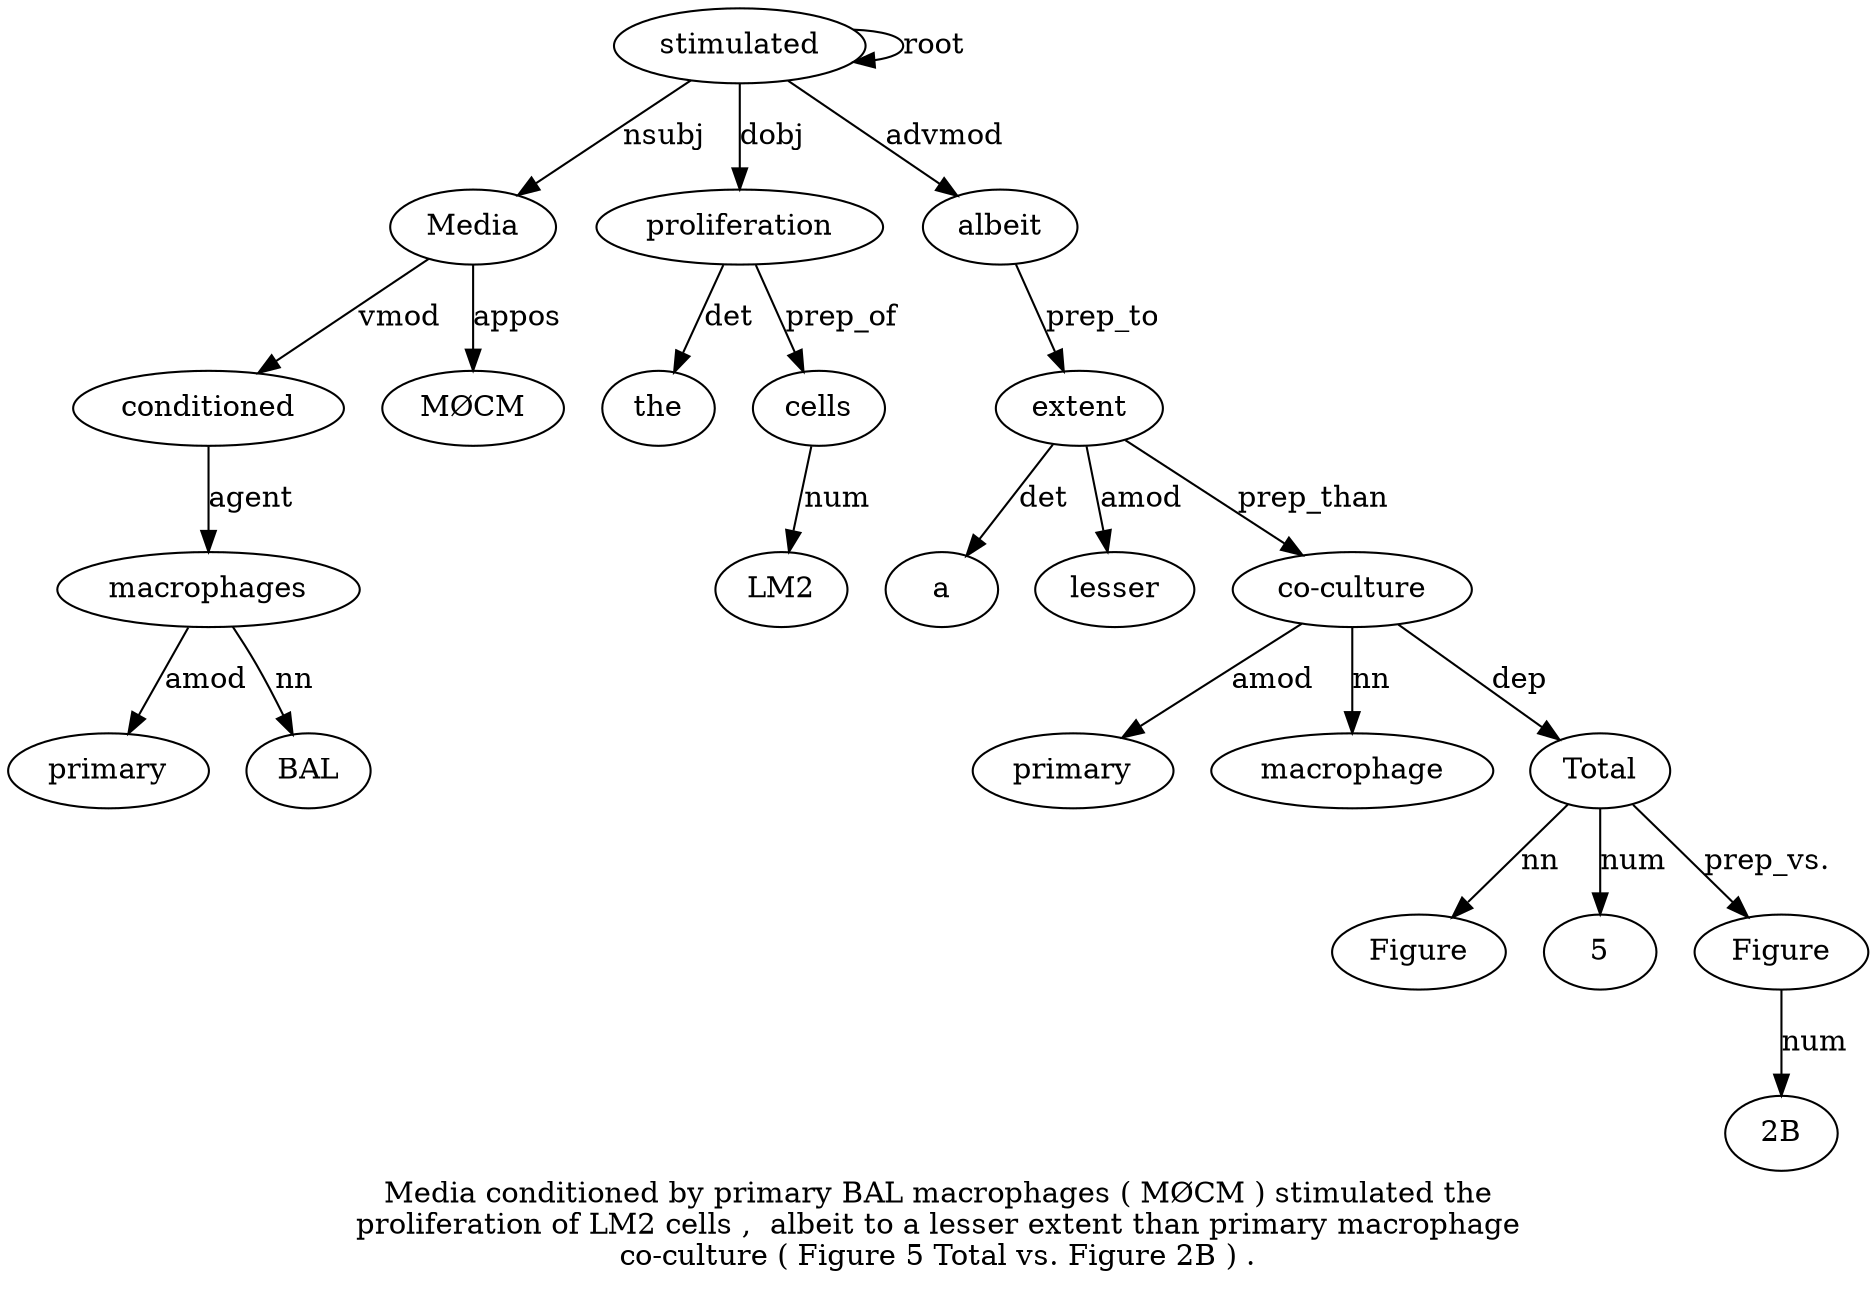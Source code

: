 digraph "Media conditioned by primary BAL macrophages ( MØCM ) stimulated the proliferation of LM2 cells ,  albeit to a lesser extent than primary macrophage co-culture ( Figure 5 Total vs. Figure 2B ) ." {
label="Media conditioned by primary BAL macrophages ( MØCM ) stimulated the
proliferation of LM2 cells ,  albeit to a lesser extent than primary macrophage
co-culture ( Figure 5 Total vs. Figure 2B ) .";
stimulated10 [style=filled, fillcolor=white, label=stimulated];
Media1 [style=filled, fillcolor=white, label=Media];
stimulated10 -> Media1  [label=nsubj];
conditioned2 [style=filled, fillcolor=white, label=conditioned];
Media1 -> conditioned2  [label=vmod];
macrophages6 [style=filled, fillcolor=white, label=macrophages];
primary4 [style=filled, fillcolor=white, label=primary];
macrophages6 -> primary4  [label=amod];
BAL5 [style=filled, fillcolor=white, label=BAL];
macrophages6 -> BAL5  [label=nn];
conditioned2 -> macrophages6  [label=agent];
"MØCM8" [style=filled, fillcolor=white, label="MØCM"];
Media1 -> "MØCM8"  [label=appos];
stimulated10 -> stimulated10  [label=root];
proliferation12 [style=filled, fillcolor=white, label=proliferation];
the11 [style=filled, fillcolor=white, label=the];
proliferation12 -> the11  [label=det];
stimulated10 -> proliferation12  [label=dobj];
cells15 [style=filled, fillcolor=white, label=cells];
LM214 [style=filled, fillcolor=white, label=LM2];
cells15 -> LM214  [label=num];
proliferation12 -> cells15  [label=prep_of];
albeit17 [style=filled, fillcolor=white, label=albeit];
stimulated10 -> albeit17  [label=advmod];
extent21 [style=filled, fillcolor=white, label=extent];
a19 [style=filled, fillcolor=white, label=a];
extent21 -> a19  [label=det];
lesser20 [style=filled, fillcolor=white, label=lesser];
extent21 -> lesser20  [label=amod];
albeit17 -> extent21  [label=prep_to];
"co-culture25" [style=filled, fillcolor=white, label="co-culture"];
primary23 [style=filled, fillcolor=white, label=primary];
"co-culture25" -> primary23  [label=amod];
macrophage24 [style=filled, fillcolor=white, label=macrophage];
"co-culture25" -> macrophage24  [label=nn];
extent21 -> "co-culture25"  [label=prep_than];
Total29 [style=filled, fillcolor=white, label=Total];
Figure27 [style=filled, fillcolor=white, label=Figure];
Total29 -> Figure27  [label=nn];
528 [style=filled, fillcolor=white, label=5];
Total29 -> 528  [label=num];
"co-culture25" -> Total29  [label=dep];
Figure31 [style=filled, fillcolor=white, label=Figure];
Total29 -> Figure31  [label="prep_vs."];
"2B3" [style=filled, fillcolor=white, label="2B"];
Figure31 -> "2B3"  [label=num];
}
